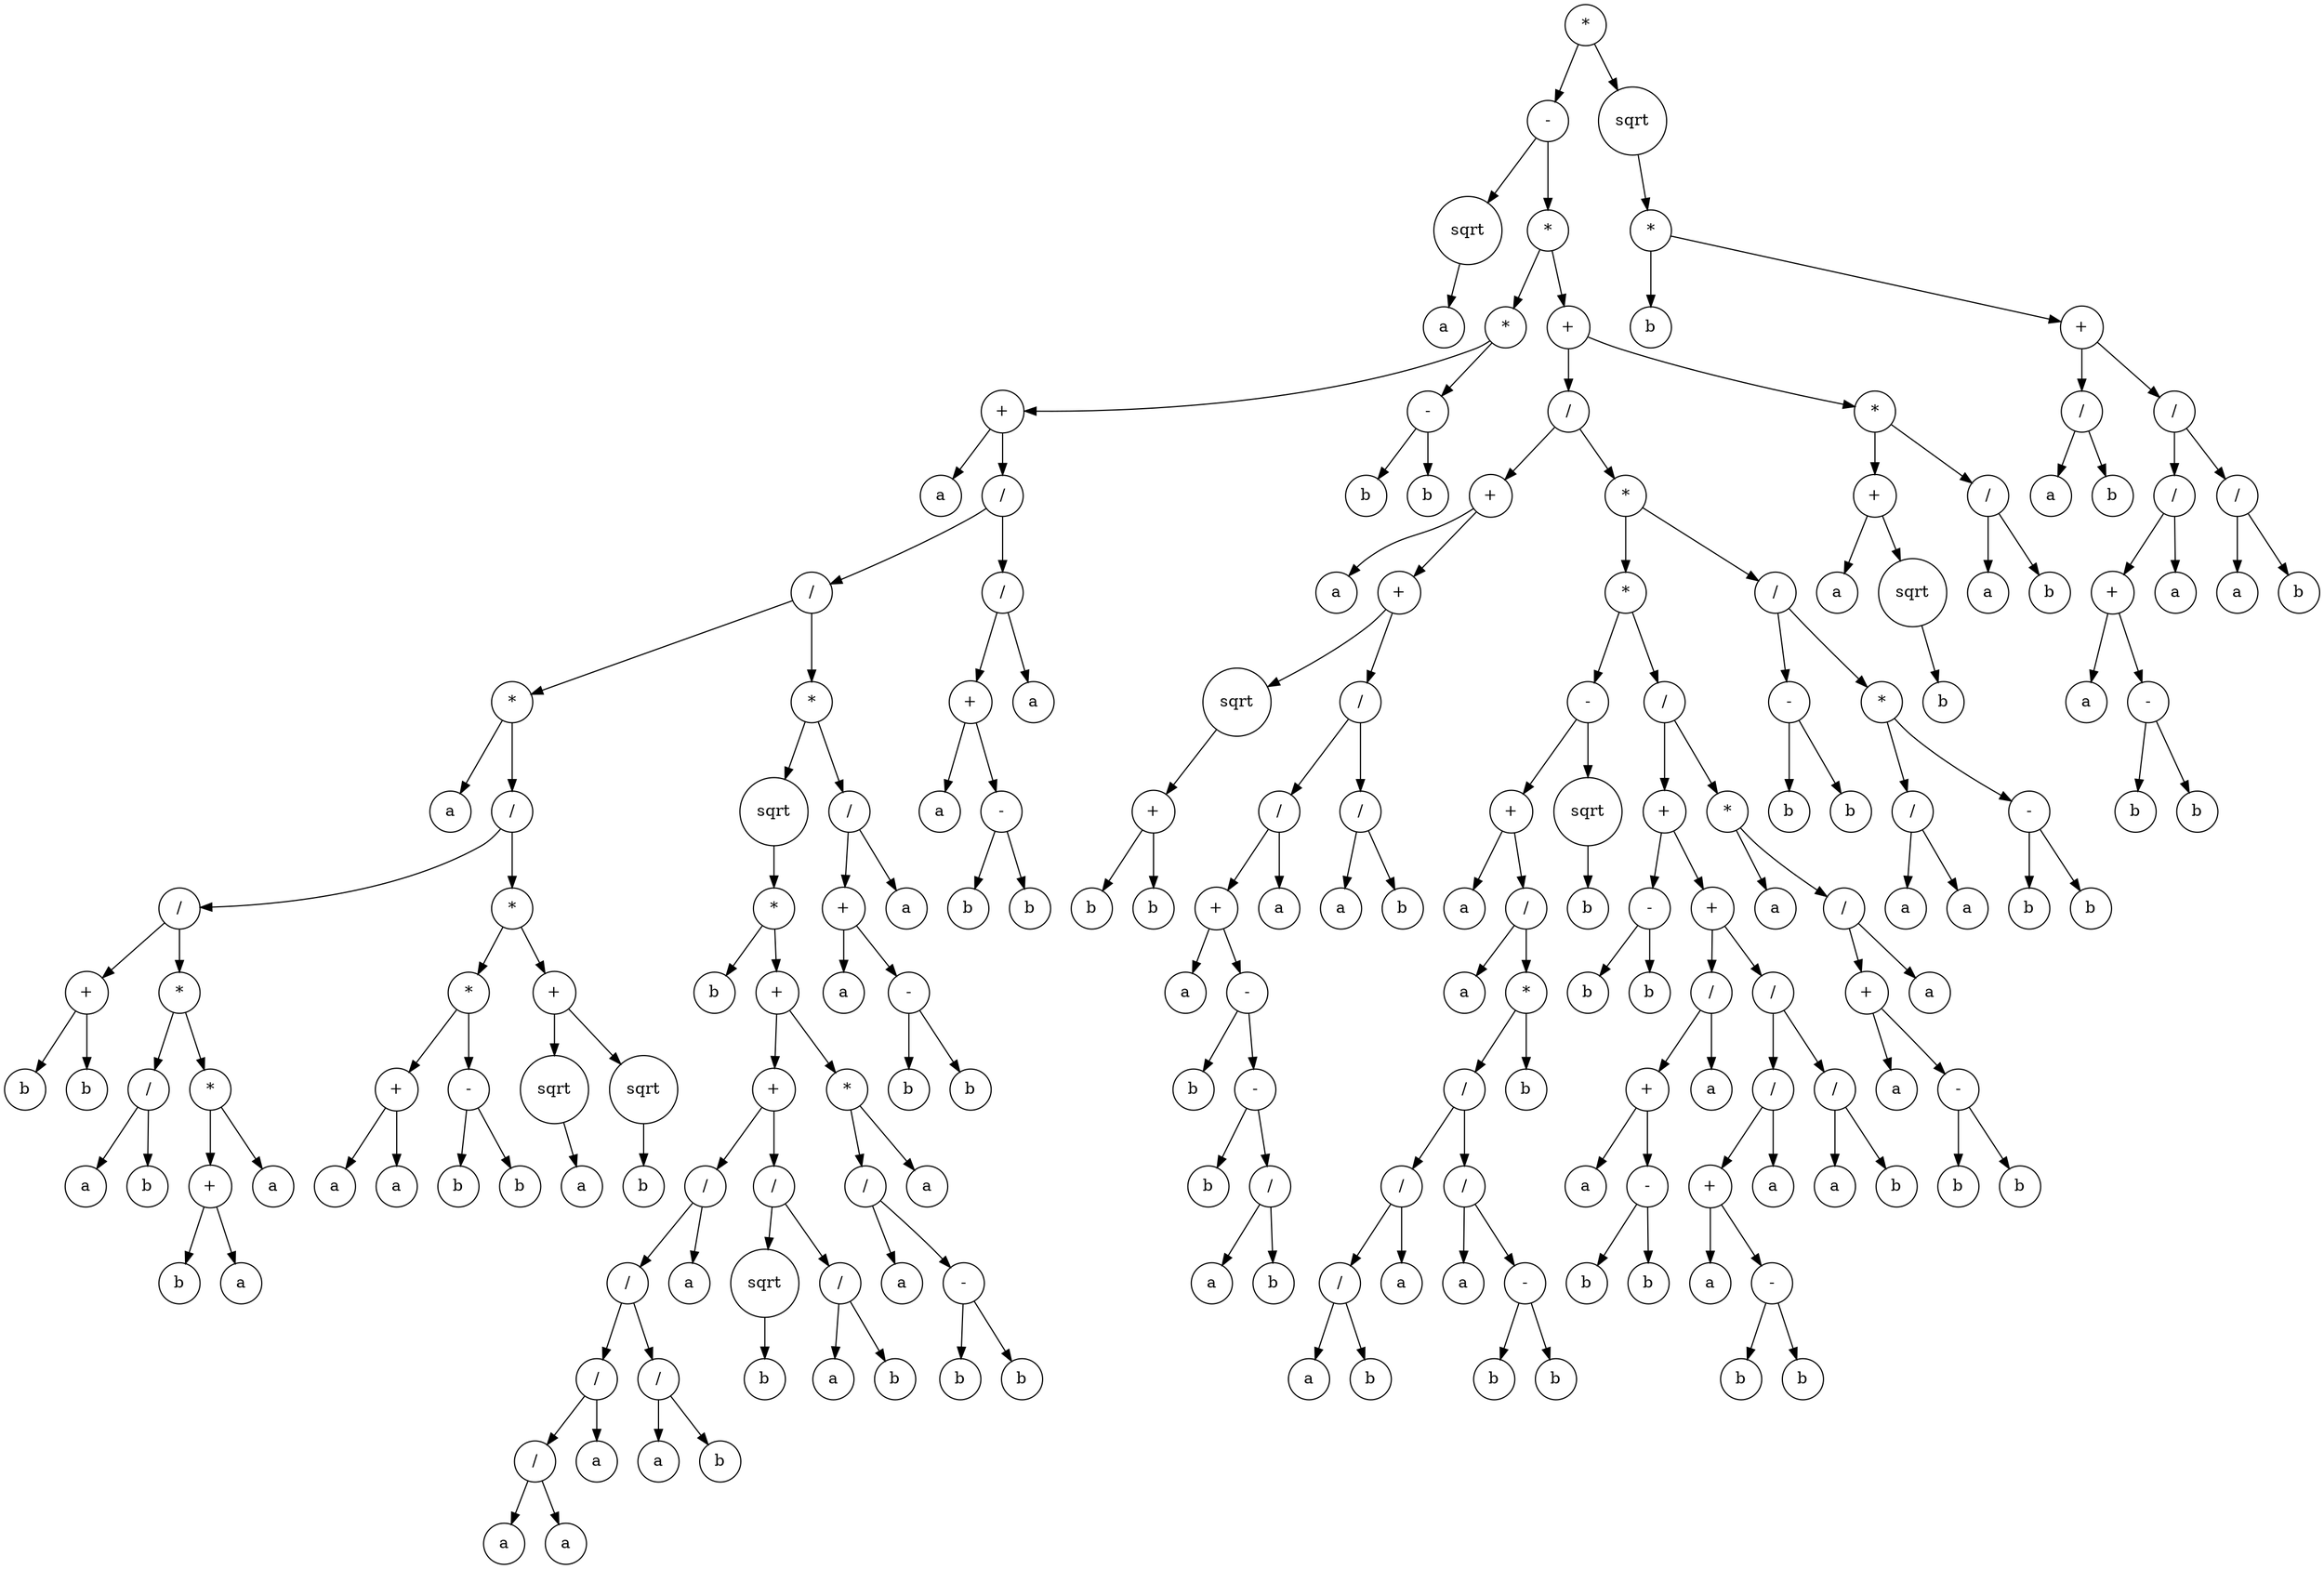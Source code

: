 digraph g {
graph [ordering=out];
node [shape=circle];
n[label = "*"];
n0[label = "-"];
n00[label = "sqrt"];
n000[label = "a"];
n00 -> n000;
n0 -> n00;
n01[label = "*"];
n010[label = "*"];
n0100[label = "+"];
n01000[label = "a"];
n0100 -> n01000;
n01001[label = "/"];
n010010[label = "/"];
n0100100[label = "*"];
n01001000[label = "a"];
n0100100 -> n01001000;
n01001001[label = "/"];
n010010010[label = "/"];
n0100100100[label = "+"];
n01001001000[label = "b"];
n0100100100 -> n01001001000;
n01001001001[label = "b"];
n0100100100 -> n01001001001;
n010010010 -> n0100100100;
n0100100101[label = "*"];
n01001001010[label = "/"];
n010010010100[label = "a"];
n01001001010 -> n010010010100;
n010010010101[label = "b"];
n01001001010 -> n010010010101;
n0100100101 -> n01001001010;
n01001001011[label = "*"];
n010010010110[label = "+"];
n0100100101100[label = "b"];
n010010010110 -> n0100100101100;
n0100100101101[label = "a"];
n010010010110 -> n0100100101101;
n01001001011 -> n010010010110;
n010010010111[label = "a"];
n01001001011 -> n010010010111;
n0100100101 -> n01001001011;
n010010010 -> n0100100101;
n01001001 -> n010010010;
n010010011[label = "*"];
n0100100110[label = "*"];
n01001001100[label = "+"];
n010010011000[label = "a"];
n01001001100 -> n010010011000;
n010010011001[label = "a"];
n01001001100 -> n010010011001;
n0100100110 -> n01001001100;
n01001001101[label = "-"];
n010010011010[label = "b"];
n01001001101 -> n010010011010;
n010010011011[label = "b"];
n01001001101 -> n010010011011;
n0100100110 -> n01001001101;
n010010011 -> n0100100110;
n0100100111[label = "+"];
n01001001110[label = "sqrt"];
n010010011100[label = "a"];
n01001001110 -> n010010011100;
n0100100111 -> n01001001110;
n01001001111[label = "sqrt"];
n010010011110[label = "b"];
n01001001111 -> n010010011110;
n0100100111 -> n01001001111;
n010010011 -> n0100100111;
n01001001 -> n010010011;
n0100100 -> n01001001;
n010010 -> n0100100;
n0100101[label = "*"];
n01001010[label = "sqrt"];
n010010100[label = "*"];
n0100101000[label = "b"];
n010010100 -> n0100101000;
n0100101001[label = "+"];
n01001010010[label = "+"];
n010010100100[label = "/"];
n0100101001000[label = "/"];
n01001010010000[label = "/"];
n010010100100000[label = "/"];
n0100101001000000[label = "a"];
n010010100100000 -> n0100101001000000;
n0100101001000001[label = "a"];
n010010100100000 -> n0100101001000001;
n01001010010000 -> n010010100100000;
n010010100100001[label = "a"];
n01001010010000 -> n010010100100001;
n0100101001000 -> n01001010010000;
n01001010010001[label = "/"];
n010010100100010[label = "a"];
n01001010010001 -> n010010100100010;
n010010100100011[label = "b"];
n01001010010001 -> n010010100100011;
n0100101001000 -> n01001010010001;
n010010100100 -> n0100101001000;
n0100101001001[label = "a"];
n010010100100 -> n0100101001001;
n01001010010 -> n010010100100;
n010010100101[label = "/"];
n0100101001010[label = "sqrt"];
n01001010010100[label = "b"];
n0100101001010 -> n01001010010100;
n010010100101 -> n0100101001010;
n0100101001011[label = "/"];
n01001010010110[label = "a"];
n0100101001011 -> n01001010010110;
n01001010010111[label = "b"];
n0100101001011 -> n01001010010111;
n010010100101 -> n0100101001011;
n01001010010 -> n010010100101;
n0100101001 -> n01001010010;
n01001010011[label = "*"];
n010010100110[label = "/"];
n0100101001100[label = "a"];
n010010100110 -> n0100101001100;
n0100101001101[label = "-"];
n01001010011010[label = "b"];
n0100101001101 -> n01001010011010;
n01001010011011[label = "b"];
n0100101001101 -> n01001010011011;
n010010100110 -> n0100101001101;
n01001010011 -> n010010100110;
n010010100111[label = "a"];
n01001010011 -> n010010100111;
n0100101001 -> n01001010011;
n010010100 -> n0100101001;
n01001010 -> n010010100;
n0100101 -> n01001010;
n01001011[label = "/"];
n010010110[label = "+"];
n0100101100[label = "a"];
n010010110 -> n0100101100;
n0100101101[label = "-"];
n01001011010[label = "b"];
n0100101101 -> n01001011010;
n01001011011[label = "b"];
n0100101101 -> n01001011011;
n010010110 -> n0100101101;
n01001011 -> n010010110;
n010010111[label = "a"];
n01001011 -> n010010111;
n0100101 -> n01001011;
n010010 -> n0100101;
n01001 -> n010010;
n010011[label = "/"];
n0100110[label = "+"];
n01001100[label = "a"];
n0100110 -> n01001100;
n01001101[label = "-"];
n010011010[label = "b"];
n01001101 -> n010011010;
n010011011[label = "b"];
n01001101 -> n010011011;
n0100110 -> n01001101;
n010011 -> n0100110;
n0100111[label = "a"];
n010011 -> n0100111;
n01001 -> n010011;
n0100 -> n01001;
n010 -> n0100;
n0101[label = "-"];
n01010[label = "b"];
n0101 -> n01010;
n01011[label = "b"];
n0101 -> n01011;
n010 -> n0101;
n01 -> n010;
n011[label = "+"];
n0110[label = "/"];
n01100[label = "+"];
n011000[label = "a"];
n01100 -> n011000;
n011001[label = "+"];
n0110010[label = "sqrt"];
n01100100[label = "+"];
n011001000[label = "b"];
n01100100 -> n011001000;
n011001001[label = "b"];
n01100100 -> n011001001;
n0110010 -> n01100100;
n011001 -> n0110010;
n0110011[label = "/"];
n01100110[label = "/"];
n011001100[label = "+"];
n0110011000[label = "a"];
n011001100 -> n0110011000;
n0110011001[label = "-"];
n01100110010[label = "b"];
n0110011001 -> n01100110010;
n01100110011[label = "-"];
n011001100110[label = "b"];
n01100110011 -> n011001100110;
n011001100111[label = "/"];
n0110011001110[label = "a"];
n011001100111 -> n0110011001110;
n0110011001111[label = "b"];
n011001100111 -> n0110011001111;
n01100110011 -> n011001100111;
n0110011001 -> n01100110011;
n011001100 -> n0110011001;
n01100110 -> n011001100;
n011001101[label = "a"];
n01100110 -> n011001101;
n0110011 -> n01100110;
n01100111[label = "/"];
n011001110[label = "a"];
n01100111 -> n011001110;
n011001111[label = "b"];
n01100111 -> n011001111;
n0110011 -> n01100111;
n011001 -> n0110011;
n01100 -> n011001;
n0110 -> n01100;
n01101[label = "*"];
n011010[label = "*"];
n0110100[label = "-"];
n01101000[label = "+"];
n011010000[label = "a"];
n01101000 -> n011010000;
n011010001[label = "/"];
n0110100010[label = "a"];
n011010001 -> n0110100010;
n0110100011[label = "*"];
n01101000110[label = "/"];
n011010001100[label = "/"];
n0110100011000[label = "/"];
n01101000110000[label = "a"];
n0110100011000 -> n01101000110000;
n01101000110001[label = "b"];
n0110100011000 -> n01101000110001;
n011010001100 -> n0110100011000;
n0110100011001[label = "a"];
n011010001100 -> n0110100011001;
n01101000110 -> n011010001100;
n011010001101[label = "/"];
n0110100011010[label = "a"];
n011010001101 -> n0110100011010;
n0110100011011[label = "-"];
n01101000110110[label = "b"];
n0110100011011 -> n01101000110110;
n01101000110111[label = "b"];
n0110100011011 -> n01101000110111;
n011010001101 -> n0110100011011;
n01101000110 -> n011010001101;
n0110100011 -> n01101000110;
n01101000111[label = "b"];
n0110100011 -> n01101000111;
n011010001 -> n0110100011;
n01101000 -> n011010001;
n0110100 -> n01101000;
n01101001[label = "sqrt"];
n011010010[label = "b"];
n01101001 -> n011010010;
n0110100 -> n01101001;
n011010 -> n0110100;
n0110101[label = "/"];
n01101010[label = "+"];
n011010100[label = "-"];
n0110101000[label = "b"];
n011010100 -> n0110101000;
n0110101001[label = "b"];
n011010100 -> n0110101001;
n01101010 -> n011010100;
n011010101[label = "+"];
n0110101010[label = "/"];
n01101010100[label = "+"];
n011010101000[label = "a"];
n01101010100 -> n011010101000;
n011010101001[label = "-"];
n0110101010010[label = "b"];
n011010101001 -> n0110101010010;
n0110101010011[label = "b"];
n011010101001 -> n0110101010011;
n01101010100 -> n011010101001;
n0110101010 -> n01101010100;
n01101010101[label = "a"];
n0110101010 -> n01101010101;
n011010101 -> n0110101010;
n0110101011[label = "/"];
n01101010110[label = "/"];
n011010101100[label = "+"];
n0110101011000[label = "a"];
n011010101100 -> n0110101011000;
n0110101011001[label = "-"];
n01101010110010[label = "b"];
n0110101011001 -> n01101010110010;
n01101010110011[label = "b"];
n0110101011001 -> n01101010110011;
n011010101100 -> n0110101011001;
n01101010110 -> n011010101100;
n011010101101[label = "a"];
n01101010110 -> n011010101101;
n0110101011 -> n01101010110;
n01101010111[label = "/"];
n011010101110[label = "a"];
n01101010111 -> n011010101110;
n011010101111[label = "b"];
n01101010111 -> n011010101111;
n0110101011 -> n01101010111;
n011010101 -> n0110101011;
n01101010 -> n011010101;
n0110101 -> n01101010;
n01101011[label = "*"];
n011010110[label = "a"];
n01101011 -> n011010110;
n011010111[label = "/"];
n0110101110[label = "+"];
n01101011100[label = "a"];
n0110101110 -> n01101011100;
n01101011101[label = "-"];
n011010111010[label = "b"];
n01101011101 -> n011010111010;
n011010111011[label = "b"];
n01101011101 -> n011010111011;
n0110101110 -> n01101011101;
n011010111 -> n0110101110;
n0110101111[label = "a"];
n011010111 -> n0110101111;
n01101011 -> n011010111;
n0110101 -> n01101011;
n011010 -> n0110101;
n01101 -> n011010;
n011011[label = "/"];
n0110110[label = "-"];
n01101100[label = "b"];
n0110110 -> n01101100;
n01101101[label = "b"];
n0110110 -> n01101101;
n011011 -> n0110110;
n0110111[label = "*"];
n01101110[label = "/"];
n011011100[label = "a"];
n01101110 -> n011011100;
n011011101[label = "a"];
n01101110 -> n011011101;
n0110111 -> n01101110;
n01101111[label = "-"];
n011011110[label = "b"];
n01101111 -> n011011110;
n011011111[label = "b"];
n01101111 -> n011011111;
n0110111 -> n01101111;
n011011 -> n0110111;
n01101 -> n011011;
n0110 -> n01101;
n011 -> n0110;
n0111[label = "*"];
n01110[label = "+"];
n011100[label = "a"];
n01110 -> n011100;
n011101[label = "sqrt"];
n0111010[label = "b"];
n011101 -> n0111010;
n01110 -> n011101;
n0111 -> n01110;
n01111[label = "/"];
n011110[label = "a"];
n01111 -> n011110;
n011111[label = "b"];
n01111 -> n011111;
n0111 -> n01111;
n011 -> n0111;
n01 -> n011;
n0 -> n01;
n -> n0;
n1[label = "sqrt"];
n10[label = "*"];
n100[label = "b"];
n10 -> n100;
n101[label = "+"];
n1010[label = "/"];
n10100[label = "a"];
n1010 -> n10100;
n10101[label = "b"];
n1010 -> n10101;
n101 -> n1010;
n1011[label = "/"];
n10110[label = "/"];
n101100[label = "+"];
n1011000[label = "a"];
n101100 -> n1011000;
n1011001[label = "-"];
n10110010[label = "b"];
n1011001 -> n10110010;
n10110011[label = "b"];
n1011001 -> n10110011;
n101100 -> n1011001;
n10110 -> n101100;
n101101[label = "a"];
n10110 -> n101101;
n1011 -> n10110;
n10111[label = "/"];
n101110[label = "a"];
n10111 -> n101110;
n101111[label = "b"];
n10111 -> n101111;
n1011 -> n10111;
n101 -> n1011;
n10 -> n101;
n1 -> n10;
n -> n1;
}

